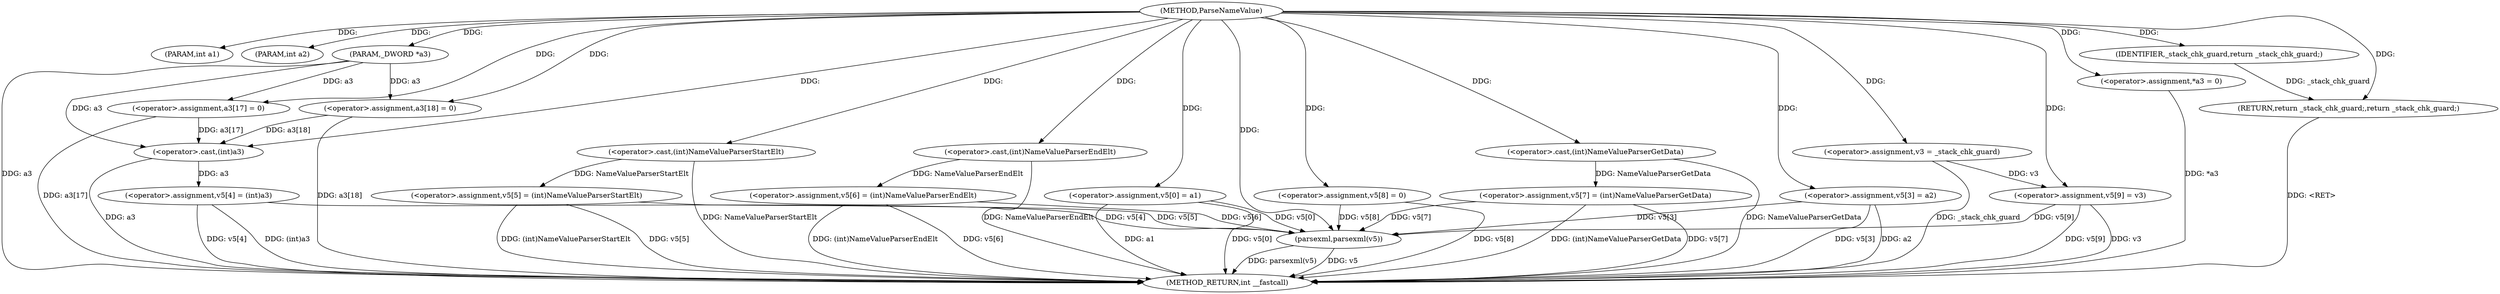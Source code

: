 digraph ParseNameValue {  
"1000103" [label = "(METHOD,ParseNameValue)" ]
"1000179" [label = "(METHOD_RETURN,int __fastcall)" ]
"1000104" [label = "(PARAM,int a1)" ]
"1000105" [label = "(PARAM,int a2)" ]
"1000106" [label = "(PARAM,_DWORD *a3)" ]
"1000110" [label = "(<operator>.assignment,a3[17] = 0)" ]
"1000115" [label = "(<operator>.assignment,a3[18] = 0)" ]
"1000120" [label = "(<operator>.assignment,v5[5] = (int)NameValueParserStartElt)" ]
"1000124" [label = "(<operator>.cast,(int)NameValueParserStartElt)" ]
"1000127" [label = "(<operator>.assignment,v5[6] = (int)NameValueParserEndElt)" ]
"1000131" [label = "(<operator>.cast,(int)NameValueParserEndElt)" ]
"1000134" [label = "(<operator>.assignment,v5[0] = a1)" ]
"1000139" [label = "(<operator>.assignment,v5[7] = (int)NameValueParserGetData)" ]
"1000143" [label = "(<operator>.cast,(int)NameValueParserGetData)" ]
"1000146" [label = "(<operator>.assignment,v5[3] = a2)" ]
"1000151" [label = "(<operator>.assignment,v5[4] = (int)a3)" ]
"1000155" [label = "(<operator>.cast,(int)a3)" ]
"1000158" [label = "(<operator>.assignment,v5[8] = 0)" ]
"1000163" [label = "(<operator>.assignment,v3 = _stack_chk_guard)" ]
"1000166" [label = "(<operator>.assignment,*a3 = 0)" ]
"1000170" [label = "(<operator>.assignment,v5[9] = v3)" ]
"1000175" [label = "(parsexml,parsexml(v5))" ]
"1000177" [label = "(RETURN,return _stack_chk_guard;,return _stack_chk_guard;)" ]
"1000178" [label = "(IDENTIFIER,_stack_chk_guard,return _stack_chk_guard;)" ]
  "1000166" -> "1000179"  [ label = "DDG: *a3"] 
  "1000139" -> "1000179"  [ label = "DDG: (int)NameValueParserGetData"] 
  "1000127" -> "1000179"  [ label = "DDG: v5[6]"] 
  "1000155" -> "1000179"  [ label = "DDG: a3"] 
  "1000146" -> "1000179"  [ label = "DDG: a2"] 
  "1000134" -> "1000179"  [ label = "DDG: a1"] 
  "1000158" -> "1000179"  [ label = "DDG: v5[8]"] 
  "1000127" -> "1000179"  [ label = "DDG: (int)NameValueParserEndElt"] 
  "1000170" -> "1000179"  [ label = "DDG: v5[9]"] 
  "1000175" -> "1000179"  [ label = "DDG: v5"] 
  "1000110" -> "1000179"  [ label = "DDG: a3[17]"] 
  "1000175" -> "1000179"  [ label = "DDG: parsexml(v5)"] 
  "1000170" -> "1000179"  [ label = "DDG: v3"] 
  "1000120" -> "1000179"  [ label = "DDG: (int)NameValueParserStartElt"] 
  "1000151" -> "1000179"  [ label = "DDG: v5[4]"] 
  "1000120" -> "1000179"  [ label = "DDG: v5[5]"] 
  "1000131" -> "1000179"  [ label = "DDG: NameValueParserEndElt"] 
  "1000146" -> "1000179"  [ label = "DDG: v5[3]"] 
  "1000151" -> "1000179"  [ label = "DDG: (int)a3"] 
  "1000115" -> "1000179"  [ label = "DDG: a3[18]"] 
  "1000134" -> "1000179"  [ label = "DDG: v5[0]"] 
  "1000124" -> "1000179"  [ label = "DDG: NameValueParserStartElt"] 
  "1000139" -> "1000179"  [ label = "DDG: v5[7]"] 
  "1000143" -> "1000179"  [ label = "DDG: NameValueParserGetData"] 
  "1000163" -> "1000179"  [ label = "DDG: _stack_chk_guard"] 
  "1000106" -> "1000179"  [ label = "DDG: a3"] 
  "1000177" -> "1000179"  [ label = "DDG: <RET>"] 
  "1000103" -> "1000104"  [ label = "DDG: "] 
  "1000103" -> "1000105"  [ label = "DDG: "] 
  "1000103" -> "1000106"  [ label = "DDG: "] 
  "1000103" -> "1000110"  [ label = "DDG: "] 
  "1000106" -> "1000110"  [ label = "DDG: a3"] 
  "1000103" -> "1000115"  [ label = "DDG: "] 
  "1000106" -> "1000115"  [ label = "DDG: a3"] 
  "1000124" -> "1000120"  [ label = "DDG: NameValueParserStartElt"] 
  "1000103" -> "1000124"  [ label = "DDG: "] 
  "1000131" -> "1000127"  [ label = "DDG: NameValueParserEndElt"] 
  "1000103" -> "1000131"  [ label = "DDG: "] 
  "1000103" -> "1000134"  [ label = "DDG: "] 
  "1000143" -> "1000139"  [ label = "DDG: NameValueParserGetData"] 
  "1000103" -> "1000143"  [ label = "DDG: "] 
  "1000103" -> "1000146"  [ label = "DDG: "] 
  "1000155" -> "1000151"  [ label = "DDG: a3"] 
  "1000115" -> "1000155"  [ label = "DDG: a3[18]"] 
  "1000110" -> "1000155"  [ label = "DDG: a3[17]"] 
  "1000106" -> "1000155"  [ label = "DDG: a3"] 
  "1000103" -> "1000155"  [ label = "DDG: "] 
  "1000103" -> "1000158"  [ label = "DDG: "] 
  "1000103" -> "1000163"  [ label = "DDG: "] 
  "1000103" -> "1000166"  [ label = "DDG: "] 
  "1000163" -> "1000170"  [ label = "DDG: v3"] 
  "1000103" -> "1000170"  [ label = "DDG: "] 
  "1000127" -> "1000175"  [ label = "DDG: v5[6]"] 
  "1000146" -> "1000175"  [ label = "DDG: v5[3]"] 
  "1000158" -> "1000175"  [ label = "DDG: v5[8]"] 
  "1000170" -> "1000175"  [ label = "DDG: v5[9]"] 
  "1000134" -> "1000175"  [ label = "DDG: v5[0]"] 
  "1000139" -> "1000175"  [ label = "DDG: v5[7]"] 
  "1000151" -> "1000175"  [ label = "DDG: v5[4]"] 
  "1000120" -> "1000175"  [ label = "DDG: v5[5]"] 
  "1000103" -> "1000175"  [ label = "DDG: "] 
  "1000178" -> "1000177"  [ label = "DDG: _stack_chk_guard"] 
  "1000103" -> "1000177"  [ label = "DDG: "] 
  "1000103" -> "1000178"  [ label = "DDG: "] 
}
